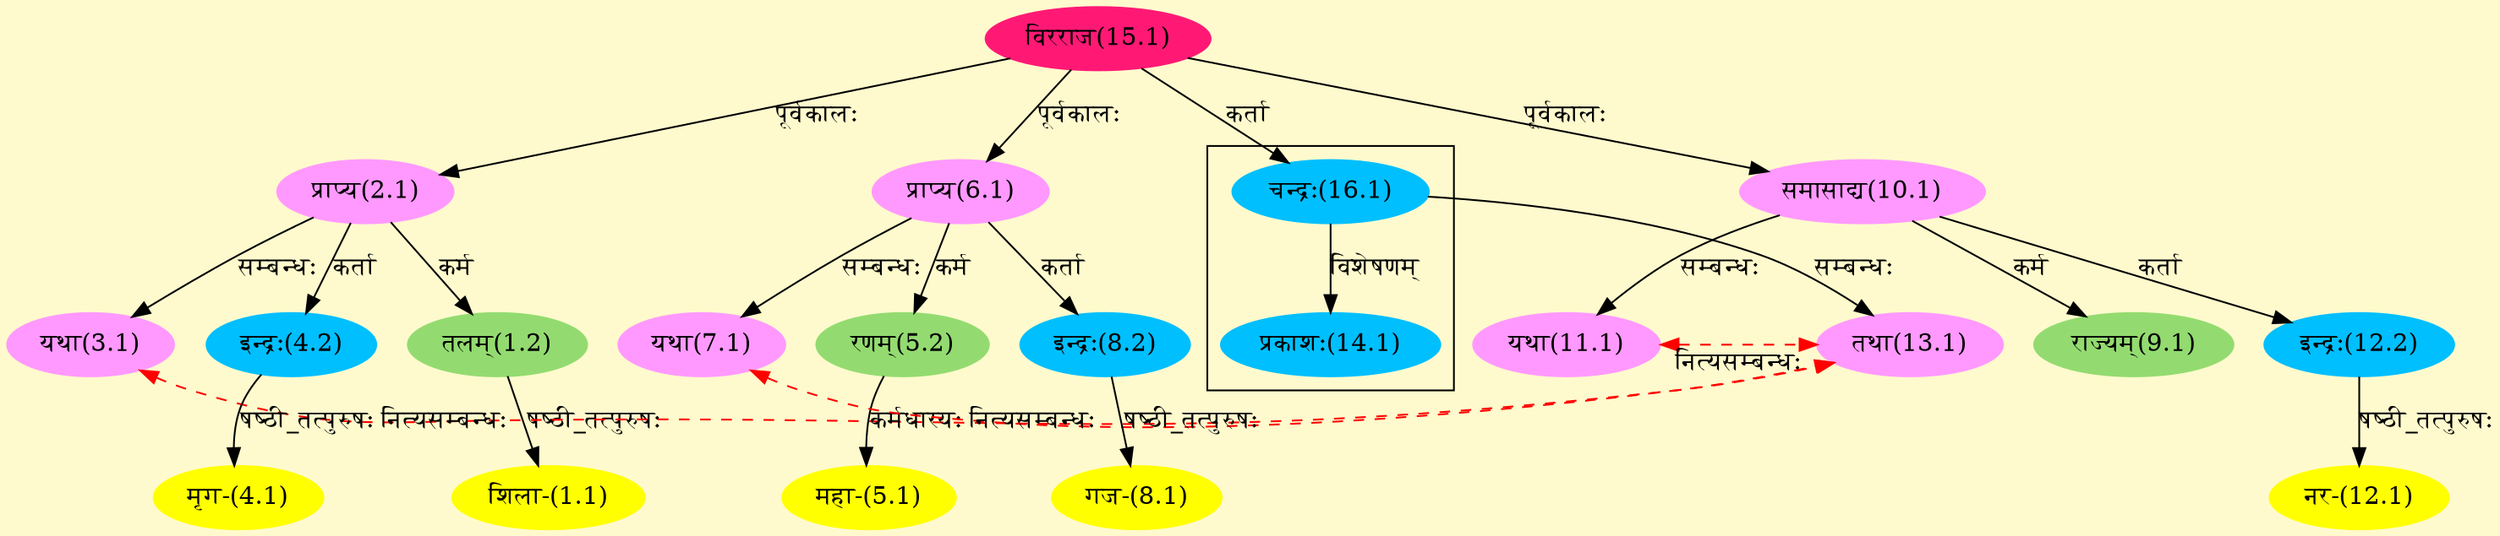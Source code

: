 digraph G{
rankdir=BT;
 compound=true;
 bgcolor="lemonchiffon1";

subgraph cluster_1{
Node14_1 [style=filled, color="#00BFFF" label = "प्रकाशः(14.1)"]
Node16_1 [style=filled, color="#00BFFF" label = "चन्द्रः(16.1)"]

}
Node1_1 [style=filled, color="#FFFF00" label = "शिला-(1.1)"]
Node1_2 [style=filled, color="#93DB70" label = "तलम्(1.2)"]
Node2_1 [style=filled, color="#FF99FF" label = "प्राप्य(2.1)"]
Node15_1 [style=filled, color="#FF1975" label = "विरराज(15.1)"]
Node3_1 [style=filled, color="#FF99FF" label = "यथा(3.1)"]
Node13_1 [style=filled, color="#FF99FF" label = "तथा(13.1)"]
Node4_1 [style=filled, color="#FFFF00" label = "मृग-(4.1)"]
Node4_2 [style=filled, color="#00BFFF" label = "इन्द्रः(4.2)"]
Node5_1 [style=filled, color="#FFFF00" label = "महा-(5.1)"]
Node5_2 [style=filled, color="#93DB70" label = "रणम्(5.2)"]
Node6_1 [style=filled, color="#FF99FF" label = "प्राप्य(6.1)"]
Node7_1 [style=filled, color="#FF99FF" label = "यथा(7.1)"]
Node8_1 [style=filled, color="#FFFF00" label = "गज-(8.1)"]
Node8_2 [style=filled, color="#00BFFF" label = "इन्द्रः(8.2)"]
Node9_1 [style=filled, color="#93DB70" label = "राज्यम्(9.1)"]
Node10_1 [style=filled, color="#FF99FF" label = "समासाद्य(10.1)"]
Node11_1 [style=filled, color="#FF99FF" label = "यथा(11.1)"]
Node12_1 [style=filled, color="#FFFF00" label = "नर-(12.1)"]
Node12_2 [style=filled, color="#00BFFF" label = "इन्द्रः(12.2)"]
Node16_1 [style=filled, color="#00BFFF" label = "चन्द्रः(16.1)"]
{rank = same; Node3_1; Node13_1;}
{rank = same; Node7_1; Node13_1;}
{rank = same; Node11_1; Node13_1;}
/* Start of Relations section */

Node1_1 -> Node1_2 [  label="षष्ठी_तत्पुरुषः"  dir="back" ]
Node1_2 -> Node2_1 [  label="कर्म"  dir="back" ]
Node2_1 -> Node15_1 [  label="पूर्वकालः"  dir="back" ]
Node3_1 -> Node2_1 [  label="सम्बन्धः"  dir="back" ]
Node3_1 -> Node13_1 [ style=dashed color="red" label="नित्यसम्बन्धः"  dir="both" ]
Node4_1 -> Node4_2 [  label="षष्ठी_तत्पुरुषः"  dir="back" ]
Node4_2 -> Node2_1 [  label="कर्ता"  dir="back" ]
Node5_1 -> Node5_2 [  label="कर्मधारयः"  dir="back" ]
Node5_2 -> Node6_1 [  label="कर्म"  dir="back" ]
Node6_1 -> Node15_1 [  label="पूर्वकालः"  dir="back" ]
Node7_1 -> Node6_1 [  label="सम्बन्धः"  dir="back" ]
Node7_1 -> Node13_1 [ style=dashed color="red" label="नित्यसम्बन्धः"  dir="both" ]
Node8_1 -> Node8_2 [  label="षष्ठी_तत्पुरुषः"  dir="back" ]
Node8_2 -> Node6_1 [  label="कर्ता"  dir="back" ]
Node9_1 -> Node10_1 [  label="कर्म"  dir="back" ]
Node10_1 -> Node15_1 [  label="पूर्वकालः"  dir="back" ]
Node11_1 -> Node10_1 [  label="सम्बन्धः"  dir="back" ]
Node11_1 -> Node13_1 [ style=dashed color="red" label="नित्यसम्बन्धः"  dir="both" ]
Node12_1 -> Node12_2 [  label="षष्ठी_तत्पुरुषः"  dir="back" ]
Node12_2 -> Node10_1 [  label="कर्ता"  dir="back" ]
Node13_1 -> Node16_1 [  label="सम्बन्धः"  dir="back" ]
Node14_1 -> Node16_1 [  label="विशेषणम्"  dir="back" ]
Node16_1 -> Node15_1 [  label="कर्ता"  dir="back" ]
}
